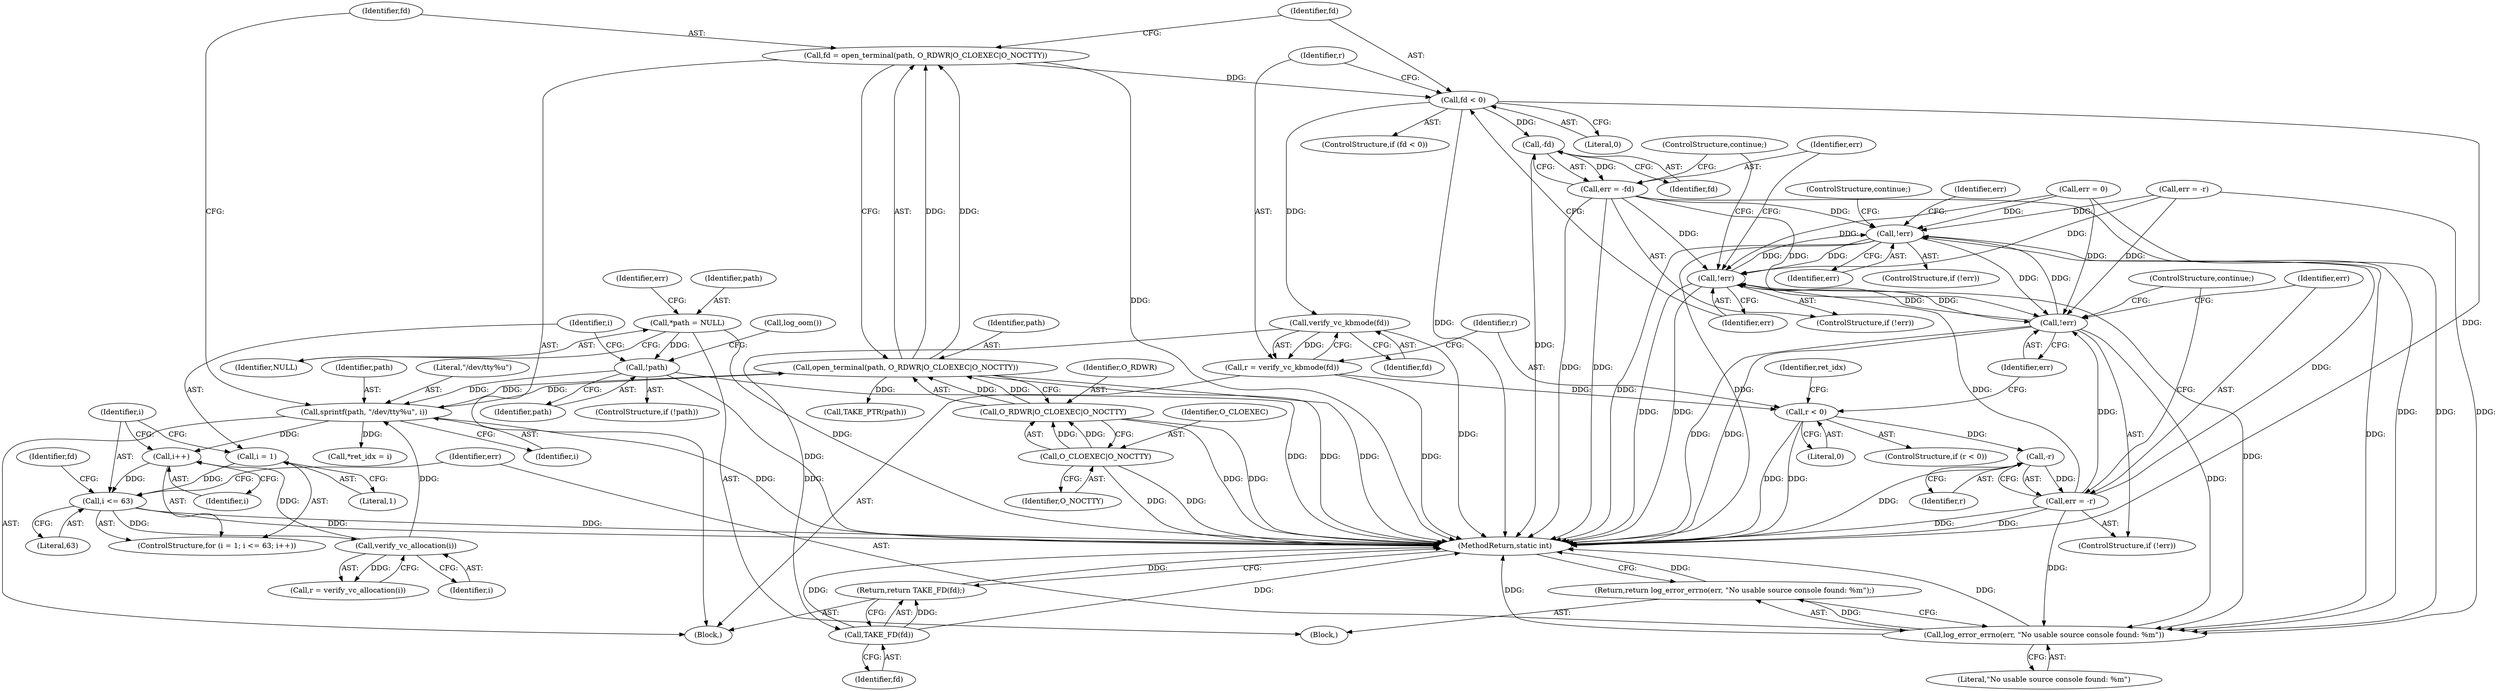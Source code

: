 digraph "0_systemd_9725f1a10f80f5e0ae7d9b60547458622aeb322f_0@API" {
"1000160" [label="(Call,fd = open_terminal(path, O_RDWR|O_CLOEXEC|O_NOCTTY))"];
"1000162" [label="(Call,open_terminal(path, O_RDWR|O_CLOEXEC|O_NOCTTY))"];
"1000156" [label="(Call,sprintf(path, \"/dev/tty%u\", i))"];
"1000120" [label="(Call,!path)"];
"1000106" [label="(Call,*path = NULL)"];
"1000141" [label="(Call,verify_vc_allocation(i))"];
"1000128" [label="(Call,i <= 63)"];
"1000125" [label="(Call,i = 1)"];
"1000131" [label="(Call,i++)"];
"1000164" [label="(Call,O_RDWR|O_CLOEXEC|O_NOCTTY)"];
"1000166" [label="(Call,O_CLOEXEC|O_NOCTTY)"];
"1000170" [label="(Call,fd < 0)"];
"1000179" [label="(Call,-fd)"];
"1000177" [label="(Call,err = -fd)"];
"1000149" [label="(Call,!err)"];
"1000175" [label="(Call,!err)"];
"1000192" [label="(Call,!err)"];
"1000212" [label="(Call,log_error_errno(err, \"No usable source console found: %m\"))"];
"1000211" [label="(Return,return log_error_errno(err, \"No usable source console found: %m\");)"];
"1000184" [label="(Call,verify_vc_kbmode(fd))"];
"1000182" [label="(Call,r = verify_vc_kbmode(fd))"];
"1000187" [label="(Call,r < 0)"];
"1000196" [label="(Call,-r)"];
"1000194" [label="(Call,err = -r)"];
"1000209" [label="(Call,TAKE_FD(fd))"];
"1000208" [label="(Return,return TAKE_FD(fd);)"];
"1000209" [label="(Call,TAKE_FD(fd))"];
"1000133" [label="(Block,)"];
"1000161" [label="(Identifier,fd)"];
"1000124" [label="(ControlStructure,for (i = 1; i <= 63; i++))"];
"1000177" [label="(Call,err = -fd)"];
"1000194" [label="(Call,err = -r)"];
"1000151" [label="(Call,err = -r)"];
"1000192" [label="(Call,!err)"];
"1000156" [label="(Call,sprintf(path, \"/dev/tty%u\", i))"];
"1000128" [label="(Call,i <= 63)"];
"1000168" [label="(Identifier,O_NOCTTY)"];
"1000150" [label="(Identifier,err)"];
"1000141" [label="(Call,verify_vc_allocation(i))"];
"1000186" [label="(ControlStructure,if (r < 0))"];
"1000184" [label="(Call,verify_vc_kbmode(fd))"];
"1000123" [label="(Call,log_oom())"];
"1000210" [label="(Identifier,fd)"];
"1000195" [label="(Identifier,err)"];
"1000125" [label="(Call,i = 1)"];
"1000166" [label="(Call,O_CLOEXEC|O_NOCTTY)"];
"1000152" [label="(Identifier,err)"];
"1000155" [label="(ControlStructure,continue;)"];
"1000212" [label="(Call,log_error_errno(err, \"No usable source console found: %m\"))"];
"1000164" [label="(Call,O_RDWR|O_CLOEXEC|O_NOCTTY)"];
"1000119" [label="(ControlStructure,if (!path))"];
"1000174" [label="(ControlStructure,if (!err))"];
"1000159" [label="(Identifier,i)"];
"1000191" [label="(ControlStructure,if (!err))"];
"1000120" [label="(Call,!path)"];
"1000142" [label="(Identifier,i)"];
"1000198" [label="(ControlStructure,continue;)"];
"1000162" [label="(Call,open_terminal(path, O_RDWR|O_CLOEXEC|O_NOCTTY))"];
"1000182" [label="(Call,r = verify_vc_kbmode(fd))"];
"1000187" [label="(Call,r < 0)"];
"1000129" [label="(Identifier,i)"];
"1000171" [label="(Identifier,fd)"];
"1000211" [label="(Return,return log_error_errno(err, \"No usable source console found: %m\");)"];
"1000214" [label="(Literal,\"No usable source console found: %m\")"];
"1000157" [label="(Identifier,path)"];
"1000108" [label="(Identifier,NULL)"];
"1000127" [label="(Literal,1)"];
"1000126" [label="(Identifier,i)"];
"1000130" [label="(Literal,63)"];
"1000183" [label="(Identifier,r)"];
"1000178" [label="(Identifier,err)"];
"1000197" [label="(Identifier,r)"];
"1000201" [label="(Identifier,ret_idx)"];
"1000189" [label="(Literal,0)"];
"1000176" [label="(Identifier,err)"];
"1000213" [label="(Identifier,err)"];
"1000185" [label="(Identifier,fd)"];
"1000107" [label="(Identifier,path)"];
"1000170" [label="(Call,fd < 0)"];
"1000121" [label="(Identifier,path)"];
"1000106" [label="(Call,*path = NULL)"];
"1000112" [label="(Identifier,err)"];
"1000111" [label="(Call,err = 0)"];
"1000139" [label="(Call,r = verify_vc_allocation(i))"];
"1000215" [label="(MethodReturn,static int)"];
"1000158" [label="(Literal,\"/dev/tty%u\")"];
"1000206" [label="(Call,TAKE_PTR(path))"];
"1000175" [label="(Call,!err)"];
"1000148" [label="(ControlStructure,if (!err))"];
"1000180" [label="(Identifier,fd)"];
"1000163" [label="(Identifier,path)"];
"1000149" [label="(Call,!err)"];
"1000196" [label="(Call,-r)"];
"1000132" [label="(Identifier,i)"];
"1000188" [label="(Identifier,r)"];
"1000172" [label="(Literal,0)"];
"1000208" [label="(Return,return TAKE_FD(fd);)"];
"1000160" [label="(Call,fd = open_terminal(path, O_RDWR|O_CLOEXEC|O_NOCTTY))"];
"1000179" [label="(Call,-fd)"];
"1000181" [label="(ControlStructure,continue;)"];
"1000131" [label="(Call,i++)"];
"1000167" [label="(Identifier,O_CLOEXEC)"];
"1000104" [label="(Block,)"];
"1000193" [label="(Identifier,err)"];
"1000199" [label="(Call,*ret_idx = i)"];
"1000169" [label="(ControlStructure,if (fd < 0))"];
"1000165" [label="(Identifier,O_RDWR)"];
"1000136" [label="(Identifier,fd)"];
"1000160" -> "1000133"  [label="AST: "];
"1000160" -> "1000162"  [label="CFG: "];
"1000161" -> "1000160"  [label="AST: "];
"1000162" -> "1000160"  [label="AST: "];
"1000171" -> "1000160"  [label="CFG: "];
"1000160" -> "1000215"  [label="DDG: "];
"1000162" -> "1000160"  [label="DDG: "];
"1000162" -> "1000160"  [label="DDG: "];
"1000160" -> "1000170"  [label="DDG: "];
"1000162" -> "1000164"  [label="CFG: "];
"1000163" -> "1000162"  [label="AST: "];
"1000164" -> "1000162"  [label="AST: "];
"1000162" -> "1000215"  [label="DDG: "];
"1000162" -> "1000215"  [label="DDG: "];
"1000162" -> "1000156"  [label="DDG: "];
"1000156" -> "1000162"  [label="DDG: "];
"1000164" -> "1000162"  [label="DDG: "];
"1000164" -> "1000162"  [label="DDG: "];
"1000162" -> "1000206"  [label="DDG: "];
"1000156" -> "1000133"  [label="AST: "];
"1000156" -> "1000159"  [label="CFG: "];
"1000157" -> "1000156"  [label="AST: "];
"1000158" -> "1000156"  [label="AST: "];
"1000159" -> "1000156"  [label="AST: "];
"1000161" -> "1000156"  [label="CFG: "];
"1000156" -> "1000215"  [label="DDG: "];
"1000156" -> "1000131"  [label="DDG: "];
"1000120" -> "1000156"  [label="DDG: "];
"1000141" -> "1000156"  [label="DDG: "];
"1000156" -> "1000199"  [label="DDG: "];
"1000120" -> "1000119"  [label="AST: "];
"1000120" -> "1000121"  [label="CFG: "];
"1000121" -> "1000120"  [label="AST: "];
"1000123" -> "1000120"  [label="CFG: "];
"1000126" -> "1000120"  [label="CFG: "];
"1000120" -> "1000215"  [label="DDG: "];
"1000120" -> "1000215"  [label="DDG: "];
"1000106" -> "1000120"  [label="DDG: "];
"1000106" -> "1000104"  [label="AST: "];
"1000106" -> "1000108"  [label="CFG: "];
"1000107" -> "1000106"  [label="AST: "];
"1000108" -> "1000106"  [label="AST: "];
"1000112" -> "1000106"  [label="CFG: "];
"1000106" -> "1000215"  [label="DDG: "];
"1000141" -> "1000139"  [label="AST: "];
"1000141" -> "1000142"  [label="CFG: "];
"1000142" -> "1000141"  [label="AST: "];
"1000139" -> "1000141"  [label="CFG: "];
"1000141" -> "1000131"  [label="DDG: "];
"1000141" -> "1000139"  [label="DDG: "];
"1000128" -> "1000141"  [label="DDG: "];
"1000128" -> "1000124"  [label="AST: "];
"1000128" -> "1000130"  [label="CFG: "];
"1000129" -> "1000128"  [label="AST: "];
"1000130" -> "1000128"  [label="AST: "];
"1000136" -> "1000128"  [label="CFG: "];
"1000213" -> "1000128"  [label="CFG: "];
"1000128" -> "1000215"  [label="DDG: "];
"1000128" -> "1000215"  [label="DDG: "];
"1000125" -> "1000128"  [label="DDG: "];
"1000131" -> "1000128"  [label="DDG: "];
"1000125" -> "1000124"  [label="AST: "];
"1000125" -> "1000127"  [label="CFG: "];
"1000126" -> "1000125"  [label="AST: "];
"1000127" -> "1000125"  [label="AST: "];
"1000129" -> "1000125"  [label="CFG: "];
"1000131" -> "1000124"  [label="AST: "];
"1000131" -> "1000132"  [label="CFG: "];
"1000132" -> "1000131"  [label="AST: "];
"1000129" -> "1000131"  [label="CFG: "];
"1000164" -> "1000166"  [label="CFG: "];
"1000165" -> "1000164"  [label="AST: "];
"1000166" -> "1000164"  [label="AST: "];
"1000164" -> "1000215"  [label="DDG: "];
"1000164" -> "1000215"  [label="DDG: "];
"1000166" -> "1000164"  [label="DDG: "];
"1000166" -> "1000164"  [label="DDG: "];
"1000166" -> "1000168"  [label="CFG: "];
"1000167" -> "1000166"  [label="AST: "];
"1000168" -> "1000166"  [label="AST: "];
"1000166" -> "1000215"  [label="DDG: "];
"1000166" -> "1000215"  [label="DDG: "];
"1000170" -> "1000169"  [label="AST: "];
"1000170" -> "1000172"  [label="CFG: "];
"1000171" -> "1000170"  [label="AST: "];
"1000172" -> "1000170"  [label="AST: "];
"1000176" -> "1000170"  [label="CFG: "];
"1000183" -> "1000170"  [label="CFG: "];
"1000170" -> "1000215"  [label="DDG: "];
"1000170" -> "1000215"  [label="DDG: "];
"1000170" -> "1000179"  [label="DDG: "];
"1000170" -> "1000184"  [label="DDG: "];
"1000179" -> "1000177"  [label="AST: "];
"1000179" -> "1000180"  [label="CFG: "];
"1000180" -> "1000179"  [label="AST: "];
"1000177" -> "1000179"  [label="CFG: "];
"1000179" -> "1000215"  [label="DDG: "];
"1000179" -> "1000177"  [label="DDG: "];
"1000177" -> "1000174"  [label="AST: "];
"1000178" -> "1000177"  [label="AST: "];
"1000181" -> "1000177"  [label="CFG: "];
"1000177" -> "1000215"  [label="DDG: "];
"1000177" -> "1000215"  [label="DDG: "];
"1000177" -> "1000149"  [label="DDG: "];
"1000177" -> "1000175"  [label="DDG: "];
"1000177" -> "1000192"  [label="DDG: "];
"1000177" -> "1000212"  [label="DDG: "];
"1000149" -> "1000148"  [label="AST: "];
"1000149" -> "1000150"  [label="CFG: "];
"1000150" -> "1000149"  [label="AST: "];
"1000152" -> "1000149"  [label="CFG: "];
"1000155" -> "1000149"  [label="CFG: "];
"1000149" -> "1000215"  [label="DDG: "];
"1000149" -> "1000215"  [label="DDG: "];
"1000175" -> "1000149"  [label="DDG: "];
"1000111" -> "1000149"  [label="DDG: "];
"1000192" -> "1000149"  [label="DDG: "];
"1000194" -> "1000149"  [label="DDG: "];
"1000151" -> "1000149"  [label="DDG: "];
"1000149" -> "1000175"  [label="DDG: "];
"1000149" -> "1000192"  [label="DDG: "];
"1000149" -> "1000212"  [label="DDG: "];
"1000175" -> "1000174"  [label="AST: "];
"1000175" -> "1000176"  [label="CFG: "];
"1000176" -> "1000175"  [label="AST: "];
"1000178" -> "1000175"  [label="CFG: "];
"1000181" -> "1000175"  [label="CFG: "];
"1000175" -> "1000215"  [label="DDG: "];
"1000175" -> "1000215"  [label="DDG: "];
"1000111" -> "1000175"  [label="DDG: "];
"1000192" -> "1000175"  [label="DDG: "];
"1000194" -> "1000175"  [label="DDG: "];
"1000151" -> "1000175"  [label="DDG: "];
"1000175" -> "1000192"  [label="DDG: "];
"1000175" -> "1000212"  [label="DDG: "];
"1000192" -> "1000191"  [label="AST: "];
"1000192" -> "1000193"  [label="CFG: "];
"1000193" -> "1000192"  [label="AST: "];
"1000195" -> "1000192"  [label="CFG: "];
"1000198" -> "1000192"  [label="CFG: "];
"1000192" -> "1000215"  [label="DDG: "];
"1000192" -> "1000215"  [label="DDG: "];
"1000111" -> "1000192"  [label="DDG: "];
"1000194" -> "1000192"  [label="DDG: "];
"1000151" -> "1000192"  [label="DDG: "];
"1000192" -> "1000212"  [label="DDG: "];
"1000212" -> "1000211"  [label="AST: "];
"1000212" -> "1000214"  [label="CFG: "];
"1000213" -> "1000212"  [label="AST: "];
"1000214" -> "1000212"  [label="AST: "];
"1000211" -> "1000212"  [label="CFG: "];
"1000212" -> "1000215"  [label="DDG: "];
"1000212" -> "1000215"  [label="DDG: "];
"1000212" -> "1000211"  [label="DDG: "];
"1000111" -> "1000212"  [label="DDG: "];
"1000194" -> "1000212"  [label="DDG: "];
"1000151" -> "1000212"  [label="DDG: "];
"1000211" -> "1000104"  [label="AST: "];
"1000215" -> "1000211"  [label="CFG: "];
"1000211" -> "1000215"  [label="DDG: "];
"1000184" -> "1000182"  [label="AST: "];
"1000184" -> "1000185"  [label="CFG: "];
"1000185" -> "1000184"  [label="AST: "];
"1000182" -> "1000184"  [label="CFG: "];
"1000184" -> "1000215"  [label="DDG: "];
"1000184" -> "1000182"  [label="DDG: "];
"1000184" -> "1000209"  [label="DDG: "];
"1000182" -> "1000133"  [label="AST: "];
"1000183" -> "1000182"  [label="AST: "];
"1000188" -> "1000182"  [label="CFG: "];
"1000182" -> "1000215"  [label="DDG: "];
"1000182" -> "1000187"  [label="DDG: "];
"1000187" -> "1000186"  [label="AST: "];
"1000187" -> "1000189"  [label="CFG: "];
"1000188" -> "1000187"  [label="AST: "];
"1000189" -> "1000187"  [label="AST: "];
"1000193" -> "1000187"  [label="CFG: "];
"1000201" -> "1000187"  [label="CFG: "];
"1000187" -> "1000215"  [label="DDG: "];
"1000187" -> "1000215"  [label="DDG: "];
"1000187" -> "1000196"  [label="DDG: "];
"1000196" -> "1000194"  [label="AST: "];
"1000196" -> "1000197"  [label="CFG: "];
"1000197" -> "1000196"  [label="AST: "];
"1000194" -> "1000196"  [label="CFG: "];
"1000196" -> "1000215"  [label="DDG: "];
"1000196" -> "1000194"  [label="DDG: "];
"1000194" -> "1000191"  [label="AST: "];
"1000195" -> "1000194"  [label="AST: "];
"1000198" -> "1000194"  [label="CFG: "];
"1000194" -> "1000215"  [label="DDG: "];
"1000194" -> "1000215"  [label="DDG: "];
"1000209" -> "1000208"  [label="AST: "];
"1000209" -> "1000210"  [label="CFG: "];
"1000210" -> "1000209"  [label="AST: "];
"1000208" -> "1000209"  [label="CFG: "];
"1000209" -> "1000215"  [label="DDG: "];
"1000209" -> "1000215"  [label="DDG: "];
"1000209" -> "1000208"  [label="DDG: "];
"1000208" -> "1000133"  [label="AST: "];
"1000215" -> "1000208"  [label="CFG: "];
"1000208" -> "1000215"  [label="DDG: "];
}
